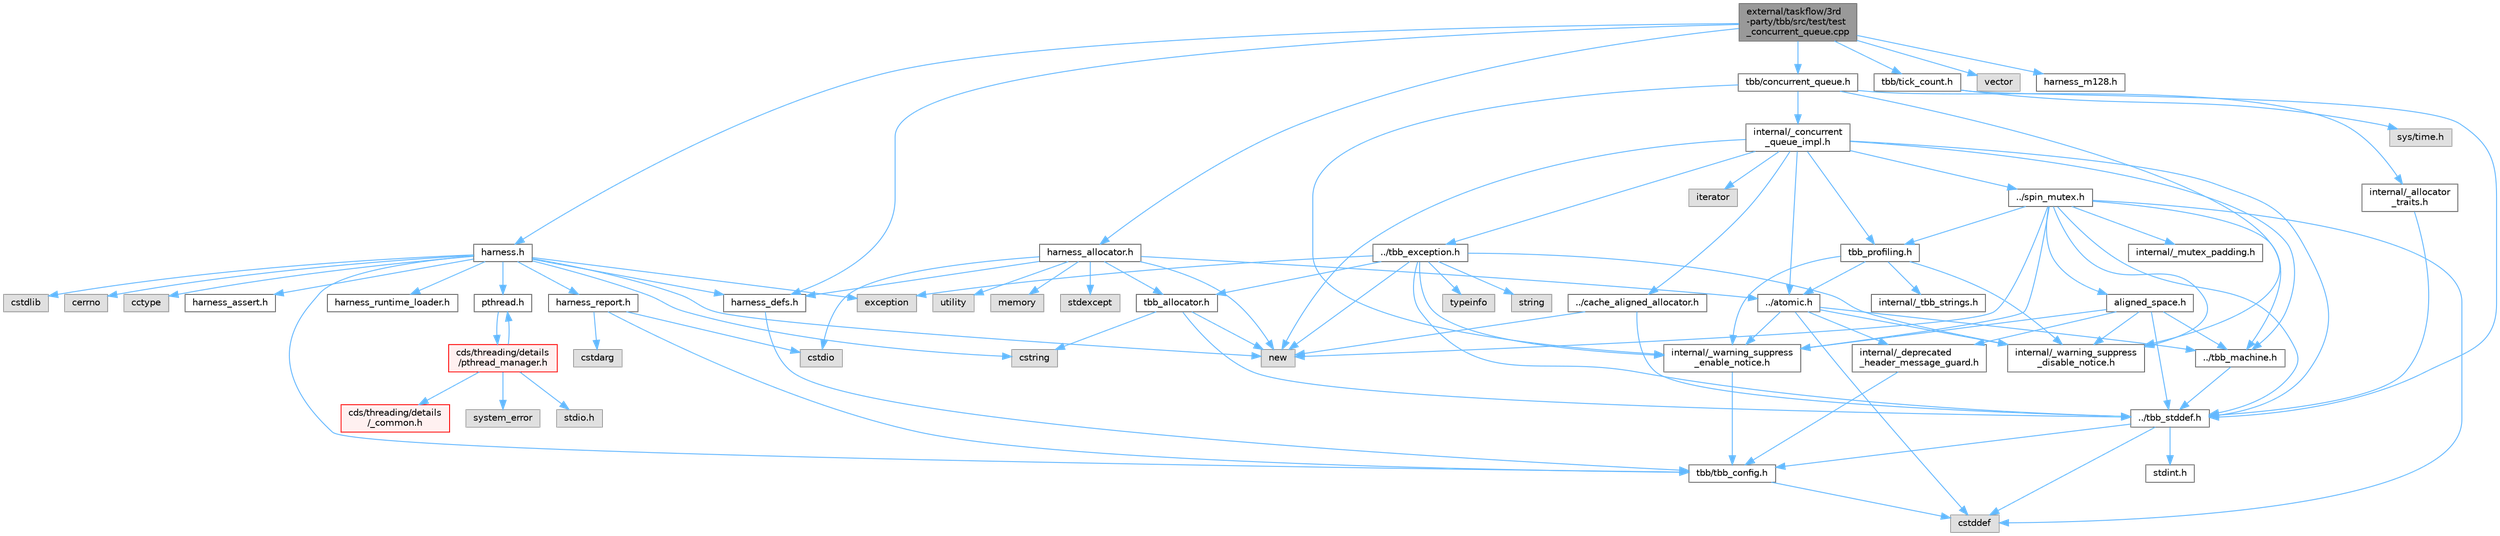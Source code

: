 digraph "external/taskflow/3rd-party/tbb/src/test/test_concurrent_queue.cpp"
{
 // LATEX_PDF_SIZE
  bgcolor="transparent";
  edge [fontname=Helvetica,fontsize=10,labelfontname=Helvetica,labelfontsize=10];
  node [fontname=Helvetica,fontsize=10,shape=box,height=0.2,width=0.4];
  Node1 [id="Node000001",label="external/taskflow/3rd\l-party/tbb/src/test/test\l_concurrent_queue.cpp",height=0.2,width=0.4,color="gray40", fillcolor="grey60", style="filled", fontcolor="black",tooltip=" "];
  Node1 -> Node2 [id="edge96_Node000001_Node000002",color="steelblue1",style="solid",tooltip=" "];
  Node2 [id="Node000002",label="harness_defs.h",height=0.2,width=0.4,color="grey40", fillcolor="white", style="filled",URL="$harness__defs_8h.html",tooltip=" "];
  Node2 -> Node3 [id="edge97_Node000002_Node000003",color="steelblue1",style="solid",tooltip=" "];
  Node3 [id="Node000003",label="tbb/tbb_config.h",height=0.2,width=0.4,color="grey40", fillcolor="white", style="filled",URL="$tbb__config_8h.html",tooltip=" "];
  Node3 -> Node4 [id="edge98_Node000003_Node000004",color="steelblue1",style="solid",tooltip=" "];
  Node4 [id="Node000004",label="cstddef",height=0.2,width=0.4,color="grey60", fillcolor="#E0E0E0", style="filled",tooltip=" "];
  Node1 -> Node5 [id="edge99_Node000001_Node000005",color="steelblue1",style="solid",tooltip=" "];
  Node5 [id="Node000005",label="tbb/concurrent_queue.h",height=0.2,width=0.4,color="grey40", fillcolor="white", style="filled",URL="$concurrent__queue_8h.html",tooltip=" "];
  Node5 -> Node6 [id="edge100_Node000005_Node000006",color="steelblue1",style="solid",tooltip=" "];
  Node6 [id="Node000006",label="internal/_warning_suppress\l_enable_notice.h",height=0.2,width=0.4,color="grey40", fillcolor="white", style="filled",URL="$__warning__suppress__enable__notice_8h.html",tooltip=" "];
  Node6 -> Node3 [id="edge101_Node000006_Node000003",color="steelblue1",style="solid",tooltip=" "];
  Node5 -> Node7 [id="edge102_Node000005_Node000007",color="steelblue1",style="solid",tooltip=" "];
  Node7 [id="Node000007",label="internal/_concurrent\l_queue_impl.h",height=0.2,width=0.4,color="grey40", fillcolor="white", style="filled",URL="$__concurrent__queue__impl_8h.html",tooltip=" "];
  Node7 -> Node8 [id="edge103_Node000007_Node000008",color="steelblue1",style="solid",tooltip=" "];
  Node8 [id="Node000008",label="../tbb_stddef.h",height=0.2,width=0.4,color="grey40", fillcolor="white", style="filled",URL="$tbb__stddef_8h.html",tooltip=" "];
  Node8 -> Node3 [id="edge104_Node000008_Node000003",color="steelblue1",style="solid",tooltip=" "];
  Node8 -> Node4 [id="edge105_Node000008_Node000004",color="steelblue1",style="solid",tooltip=" "];
  Node8 -> Node9 [id="edge106_Node000008_Node000009",color="steelblue1",style="solid",tooltip=" "];
  Node9 [id="Node000009",label="stdint.h",height=0.2,width=0.4,color="grey40", fillcolor="white", style="filled",URL="$stdint_8h.html",tooltip=" "];
  Node7 -> Node10 [id="edge107_Node000007_Node000010",color="steelblue1",style="solid",tooltip=" "];
  Node10 [id="Node000010",label="../tbb_machine.h",height=0.2,width=0.4,color="grey40", fillcolor="white", style="filled",URL="$tbb__machine_8h.html",tooltip=" "];
  Node10 -> Node8 [id="edge108_Node000010_Node000008",color="steelblue1",style="solid",tooltip=" "];
  Node7 -> Node11 [id="edge109_Node000007_Node000011",color="steelblue1",style="solid",tooltip=" "];
  Node11 [id="Node000011",label="../atomic.h",height=0.2,width=0.4,color="grey40", fillcolor="white", style="filled",URL="$external_2taskflow_23rd-party_2tbb_2include_2tbb_2atomic_8h.html",tooltip=" "];
  Node11 -> Node12 [id="edge110_Node000011_Node000012",color="steelblue1",style="solid",tooltip=" "];
  Node12 [id="Node000012",label="internal/_deprecated\l_header_message_guard.h",height=0.2,width=0.4,color="grey40", fillcolor="white", style="filled",URL="$__deprecated__header__message__guard_8h.html",tooltip=" "];
  Node12 -> Node3 [id="edge111_Node000012_Node000003",color="steelblue1",style="solid",tooltip=" "];
  Node11 -> Node6 [id="edge112_Node000011_Node000006",color="steelblue1",style="solid",tooltip=" "];
  Node11 -> Node4 [id="edge113_Node000011_Node000004",color="steelblue1",style="solid",tooltip=" "];
  Node11 -> Node10 [id="edge114_Node000011_Node000010",color="steelblue1",style="solid",tooltip=" "];
  Node11 -> Node13 [id="edge115_Node000011_Node000013",color="steelblue1",style="solid",tooltip=" "];
  Node13 [id="Node000013",label="internal/_warning_suppress\l_disable_notice.h",height=0.2,width=0.4,color="grey40", fillcolor="white", style="filled",URL="$__warning__suppress__disable__notice_8h.html",tooltip=" "];
  Node7 -> Node14 [id="edge116_Node000007_Node000014",color="steelblue1",style="solid",tooltip=" "];
  Node14 [id="Node000014",label="../spin_mutex.h",height=0.2,width=0.4,color="grey40", fillcolor="white", style="filled",URL="$external_2taskflow_23rd-party_2tbb_2include_2tbb_2spin__mutex_8h.html",tooltip=" "];
  Node14 -> Node6 [id="edge117_Node000014_Node000006",color="steelblue1",style="solid",tooltip=" "];
  Node14 -> Node4 [id="edge118_Node000014_Node000004",color="steelblue1",style="solid",tooltip=" "];
  Node14 -> Node15 [id="edge119_Node000014_Node000015",color="steelblue1",style="solid",tooltip=" "];
  Node15 [id="Node000015",label="new",height=0.2,width=0.4,color="grey60", fillcolor="#E0E0E0", style="filled",tooltip=" "];
  Node14 -> Node16 [id="edge120_Node000014_Node000016",color="steelblue1",style="solid",tooltip=" "];
  Node16 [id="Node000016",label="aligned_space.h",height=0.2,width=0.4,color="grey40", fillcolor="white", style="filled",URL="$aligned__space_8h.html",tooltip=" "];
  Node16 -> Node12 [id="edge121_Node000016_Node000012",color="steelblue1",style="solid",tooltip=" "];
  Node16 -> Node6 [id="edge122_Node000016_Node000006",color="steelblue1",style="solid",tooltip=" "];
  Node16 -> Node8 [id="edge123_Node000016_Node000008",color="steelblue1",style="solid",tooltip=" "];
  Node16 -> Node10 [id="edge124_Node000016_Node000010",color="steelblue1",style="solid",tooltip=" "];
  Node16 -> Node13 [id="edge125_Node000016_Node000013",color="steelblue1",style="solid",tooltip=" "];
  Node14 -> Node8 [id="edge126_Node000014_Node000008",color="steelblue1",style="solid",tooltip=" "];
  Node14 -> Node10 [id="edge127_Node000014_Node000010",color="steelblue1",style="solid",tooltip=" "];
  Node14 -> Node17 [id="edge128_Node000014_Node000017",color="steelblue1",style="solid",tooltip=" "];
  Node17 [id="Node000017",label="tbb_profiling.h",height=0.2,width=0.4,color="grey40", fillcolor="white", style="filled",URL="$tbb__profiling_8h.html",tooltip=" "];
  Node17 -> Node6 [id="edge129_Node000017_Node000006",color="steelblue1",style="solid",tooltip=" "];
  Node17 -> Node18 [id="edge130_Node000017_Node000018",color="steelblue1",style="solid",tooltip=" "];
  Node18 [id="Node000018",label="internal/_tbb_strings.h",height=0.2,width=0.4,color="grey40", fillcolor="white", style="filled",URL="$__tbb__strings_8h.html",tooltip=" "];
  Node17 -> Node11 [id="edge131_Node000017_Node000011",color="steelblue1",style="solid",tooltip=" "];
  Node17 -> Node13 [id="edge132_Node000017_Node000013",color="steelblue1",style="solid",tooltip=" "];
  Node14 -> Node19 [id="edge133_Node000014_Node000019",color="steelblue1",style="solid",tooltip=" "];
  Node19 [id="Node000019",label="internal/_mutex_padding.h",height=0.2,width=0.4,color="grey40", fillcolor="white", style="filled",URL="$__mutex__padding_8h.html",tooltip=" "];
  Node14 -> Node13 [id="edge134_Node000014_Node000013",color="steelblue1",style="solid",tooltip=" "];
  Node7 -> Node20 [id="edge135_Node000007_Node000020",color="steelblue1",style="solid",tooltip=" "];
  Node20 [id="Node000020",label="../cache_aligned_allocator.h",height=0.2,width=0.4,color="grey40", fillcolor="white", style="filled",URL="$cache__aligned__allocator_8h.html",tooltip=" "];
  Node20 -> Node15 [id="edge136_Node000020_Node000015",color="steelblue1",style="solid",tooltip=" "];
  Node20 -> Node8 [id="edge137_Node000020_Node000008",color="steelblue1",style="solid",tooltip=" "];
  Node7 -> Node21 [id="edge138_Node000007_Node000021",color="steelblue1",style="solid",tooltip=" "];
  Node21 [id="Node000021",label="../tbb_exception.h",height=0.2,width=0.4,color="grey40", fillcolor="white", style="filled",URL="$tbb__exception_8h.html",tooltip=" "];
  Node21 -> Node6 [id="edge139_Node000021_Node000006",color="steelblue1",style="solid",tooltip=" "];
  Node21 -> Node8 [id="edge140_Node000021_Node000008",color="steelblue1",style="solid",tooltip=" "];
  Node21 -> Node22 [id="edge141_Node000021_Node000022",color="steelblue1",style="solid",tooltip=" "];
  Node22 [id="Node000022",label="exception",height=0.2,width=0.4,color="grey60", fillcolor="#E0E0E0", style="filled",tooltip=" "];
  Node21 -> Node15 [id="edge142_Node000021_Node000015",color="steelblue1",style="solid",tooltip=" "];
  Node21 -> Node23 [id="edge143_Node000021_Node000023",color="steelblue1",style="solid",tooltip=" "];
  Node23 [id="Node000023",label="string",height=0.2,width=0.4,color="grey60", fillcolor="#E0E0E0", style="filled",tooltip=" "];
  Node21 -> Node24 [id="edge144_Node000021_Node000024",color="steelblue1",style="solid",tooltip=" "];
  Node24 [id="Node000024",label="tbb_allocator.h",height=0.2,width=0.4,color="grey40", fillcolor="white", style="filled",URL="$tbb__allocator_8h.html",tooltip=" "];
  Node24 -> Node8 [id="edge145_Node000024_Node000008",color="steelblue1",style="solid",tooltip=" "];
  Node24 -> Node15 [id="edge146_Node000024_Node000015",color="steelblue1",style="solid",tooltip=" "];
  Node24 -> Node25 [id="edge147_Node000024_Node000025",color="steelblue1",style="solid",tooltip=" "];
  Node25 [id="Node000025",label="cstring",height=0.2,width=0.4,color="grey60", fillcolor="#E0E0E0", style="filled",tooltip=" "];
  Node21 -> Node26 [id="edge148_Node000021_Node000026",color="steelblue1",style="solid",tooltip=" "];
  Node26 [id="Node000026",label="typeinfo",height=0.2,width=0.4,color="grey60", fillcolor="#E0E0E0", style="filled",tooltip=" "];
  Node21 -> Node13 [id="edge149_Node000021_Node000013",color="steelblue1",style="solid",tooltip=" "];
  Node7 -> Node17 [id="edge150_Node000007_Node000017",color="steelblue1",style="solid",tooltip=" "];
  Node7 -> Node15 [id="edge151_Node000007_Node000015",color="steelblue1",style="solid",tooltip=" "];
  Node7 -> Node27 [id="edge152_Node000007_Node000027",color="steelblue1",style="solid",tooltip=" "];
  Node27 [id="Node000027",label="iterator",height=0.2,width=0.4,color="grey60", fillcolor="#E0E0E0", style="filled",tooltip=" "];
  Node5 -> Node28 [id="edge153_Node000005_Node000028",color="steelblue1",style="solid",tooltip=" "];
  Node28 [id="Node000028",label="internal/_allocator\l_traits.h",height=0.2,width=0.4,color="grey40", fillcolor="white", style="filled",URL="$__allocator__traits_8h.html",tooltip=" "];
  Node28 -> Node8 [id="edge154_Node000028_Node000008",color="steelblue1",style="solid",tooltip=" "];
  Node5 -> Node13 [id="edge155_Node000005_Node000013",color="steelblue1",style="solid",tooltip=" "];
  Node1 -> Node29 [id="edge156_Node000001_Node000029",color="steelblue1",style="solid",tooltip=" "];
  Node29 [id="Node000029",label="tbb/tick_count.h",height=0.2,width=0.4,color="grey40", fillcolor="white", style="filled",URL="$tick__count_8h.html",tooltip=" "];
  Node29 -> Node8 [id="edge157_Node000029_Node000008",color="steelblue1",style="solid",tooltip=" "];
  Node29 -> Node30 [id="edge158_Node000029_Node000030",color="steelblue1",style="solid",tooltip=" "];
  Node30 [id="Node000030",label="sys/time.h",height=0.2,width=0.4,color="grey60", fillcolor="#E0E0E0", style="filled",tooltip=" "];
  Node1 -> Node31 [id="edge159_Node000001_Node000031",color="steelblue1",style="solid",tooltip=" "];
  Node31 [id="Node000031",label="harness.h",height=0.2,width=0.4,color="grey40", fillcolor="white", style="filled",URL="$harness_8h.html",tooltip=" "];
  Node31 -> Node3 [id="edge160_Node000031_Node000003",color="steelblue1",style="solid",tooltip=" "];
  Node31 -> Node2 [id="edge161_Node000031_Node000002",color="steelblue1",style="solid",tooltip=" "];
  Node31 -> Node32 [id="edge162_Node000031_Node000032",color="steelblue1",style="solid",tooltip=" "];
  Node32 [id="Node000032",label="cstdlib",height=0.2,width=0.4,color="grey60", fillcolor="#E0E0E0", style="filled",tooltip=" "];
  Node31 -> Node25 [id="edge163_Node000031_Node000025",color="steelblue1",style="solid",tooltip=" "];
  Node31 -> Node33 [id="edge164_Node000031_Node000033",color="steelblue1",style="solid",tooltip=" "];
  Node33 [id="Node000033",label="cerrno",height=0.2,width=0.4,color="grey60", fillcolor="#E0E0E0", style="filled",tooltip=" "];
  Node31 -> Node34 [id="edge165_Node000031_Node000034",color="steelblue1",style="solid",tooltip=" "];
  Node34 [id="Node000034",label="cctype",height=0.2,width=0.4,color="grey60", fillcolor="#E0E0E0", style="filled",tooltip=" "];
  Node31 -> Node15 [id="edge166_Node000031_Node000015",color="steelblue1",style="solid",tooltip=" "];
  Node31 -> Node35 [id="edge167_Node000031_Node000035",color="steelblue1",style="solid",tooltip=" "];
  Node35 [id="Node000035",label="pthread.h",height=0.2,width=0.4,color="grey40", fillcolor="white", style="filled",URL="$pthread_8h.html",tooltip=" "];
  Node35 -> Node36 [id="edge168_Node000035_Node000036",color="steelblue1",style="solid",tooltip=" "];
  Node36 [id="Node000036",label="cds/threading/details\l/pthread_manager.h",height=0.2,width=0.4,color="red", fillcolor="#FFF0F0", style="filled",URL="$pthread__manager_8h.html",tooltip=" "];
  Node36 -> Node37 [id="edge169_Node000036_Node000037",color="steelblue1",style="solid",tooltip=" "];
  Node37 [id="Node000037",label="system_error",height=0.2,width=0.4,color="grey60", fillcolor="#E0E0E0", style="filled",tooltip=" "];
  Node36 -> Node38 [id="edge170_Node000036_Node000038",color="steelblue1",style="solid",tooltip=" "];
  Node38 [id="Node000038",label="stdio.h",height=0.2,width=0.4,color="grey60", fillcolor="#E0E0E0", style="filled",tooltip=" "];
  Node36 -> Node35 [id="edge171_Node000036_Node000035",color="steelblue1",style="solid",tooltip=" "];
  Node36 -> Node39 [id="edge172_Node000036_Node000039",color="steelblue1",style="solid",tooltip=" "];
  Node39 [id="Node000039",label="cds/threading/details\l/_common.h",height=0.2,width=0.4,color="red", fillcolor="#FFF0F0", style="filled",URL="$__common_8h.html",tooltip=" "];
  Node31 -> Node79 [id="edge173_Node000031_Node000079",color="steelblue1",style="solid",tooltip=" "];
  Node79 [id="Node000079",label="harness_runtime_loader.h",height=0.2,width=0.4,color="grey40", fillcolor="white", style="filled",URL="$harness__runtime__loader_8h.html",tooltip=" "];
  Node31 -> Node80 [id="edge174_Node000031_Node000080",color="steelblue1",style="solid",tooltip=" "];
  Node80 [id="Node000080",label="harness_report.h",height=0.2,width=0.4,color="grey40", fillcolor="white", style="filled",URL="$harness__report_8h.html",tooltip=" "];
  Node80 -> Node81 [id="edge175_Node000080_Node000081",color="steelblue1",style="solid",tooltip=" "];
  Node81 [id="Node000081",label="cstdio",height=0.2,width=0.4,color="grey60", fillcolor="#E0E0E0", style="filled",tooltip=" "];
  Node80 -> Node82 [id="edge176_Node000080_Node000082",color="steelblue1",style="solid",tooltip=" "];
  Node82 [id="Node000082",label="cstdarg",height=0.2,width=0.4,color="grey60", fillcolor="#E0E0E0", style="filled",tooltip=" "];
  Node80 -> Node3 [id="edge177_Node000080_Node000003",color="steelblue1",style="solid",tooltip=" "];
  Node31 -> Node22 [id="edge178_Node000031_Node000022",color="steelblue1",style="solid",tooltip=" "];
  Node31 -> Node83 [id="edge179_Node000031_Node000083",color="steelblue1",style="solid",tooltip=" "];
  Node83 [id="Node000083",label="harness_assert.h",height=0.2,width=0.4,color="grey40", fillcolor="white", style="filled",URL="$harness__assert_8h.html",tooltip=" "];
  Node1 -> Node84 [id="edge180_Node000001_Node000084",color="steelblue1",style="solid",tooltip=" "];
  Node84 [id="Node000084",label="harness_allocator.h",height=0.2,width=0.4,color="grey40", fillcolor="white", style="filled",URL="$harness__allocator_8h.html",tooltip=" "];
  Node84 -> Node2 [id="edge181_Node000084_Node000002",color="steelblue1",style="solid",tooltip=" "];
  Node84 -> Node49 [id="edge182_Node000084_Node000049",color="steelblue1",style="solid",tooltip=" "];
  Node49 [id="Node000049",label="memory",height=0.2,width=0.4,color="grey60", fillcolor="#E0E0E0", style="filled",tooltip=" "];
  Node84 -> Node15 [id="edge183_Node000084_Node000015",color="steelblue1",style="solid",tooltip=" "];
  Node84 -> Node81 [id="edge184_Node000084_Node000081",color="steelblue1",style="solid",tooltip=" "];
  Node84 -> Node48 [id="edge185_Node000084_Node000048",color="steelblue1",style="solid",tooltip=" "];
  Node48 [id="Node000048",label="stdexcept",height=0.2,width=0.4,color="grey60", fillcolor="#E0E0E0", style="filled",tooltip=" "];
  Node84 -> Node71 [id="edge186_Node000084_Node000071",color="steelblue1",style="solid",tooltip=" "];
  Node71 [id="Node000071",label="utility",height=0.2,width=0.4,color="grey60", fillcolor="#E0E0E0", style="filled",tooltip=" "];
  Node84 -> Node11 [id="edge187_Node000084_Node000011",color="steelblue1",style="solid",tooltip=" "];
  Node84 -> Node24 [id="edge188_Node000084_Node000024",color="steelblue1",style="solid",tooltip=" "];
  Node1 -> Node85 [id="edge189_Node000001_Node000085",color="steelblue1",style="solid",tooltip=" "];
  Node85 [id="Node000085",label="vector",height=0.2,width=0.4,color="grey60", fillcolor="#E0E0E0", style="filled",tooltip=" "];
  Node1 -> Node86 [id="edge190_Node000001_Node000086",color="steelblue1",style="solid",tooltip=" "];
  Node86 [id="Node000086",label="harness_m128.h",height=0.2,width=0.4,color="grey40", fillcolor="white", style="filled",URL="$harness__m128_8h.html",tooltip=" "];
}
